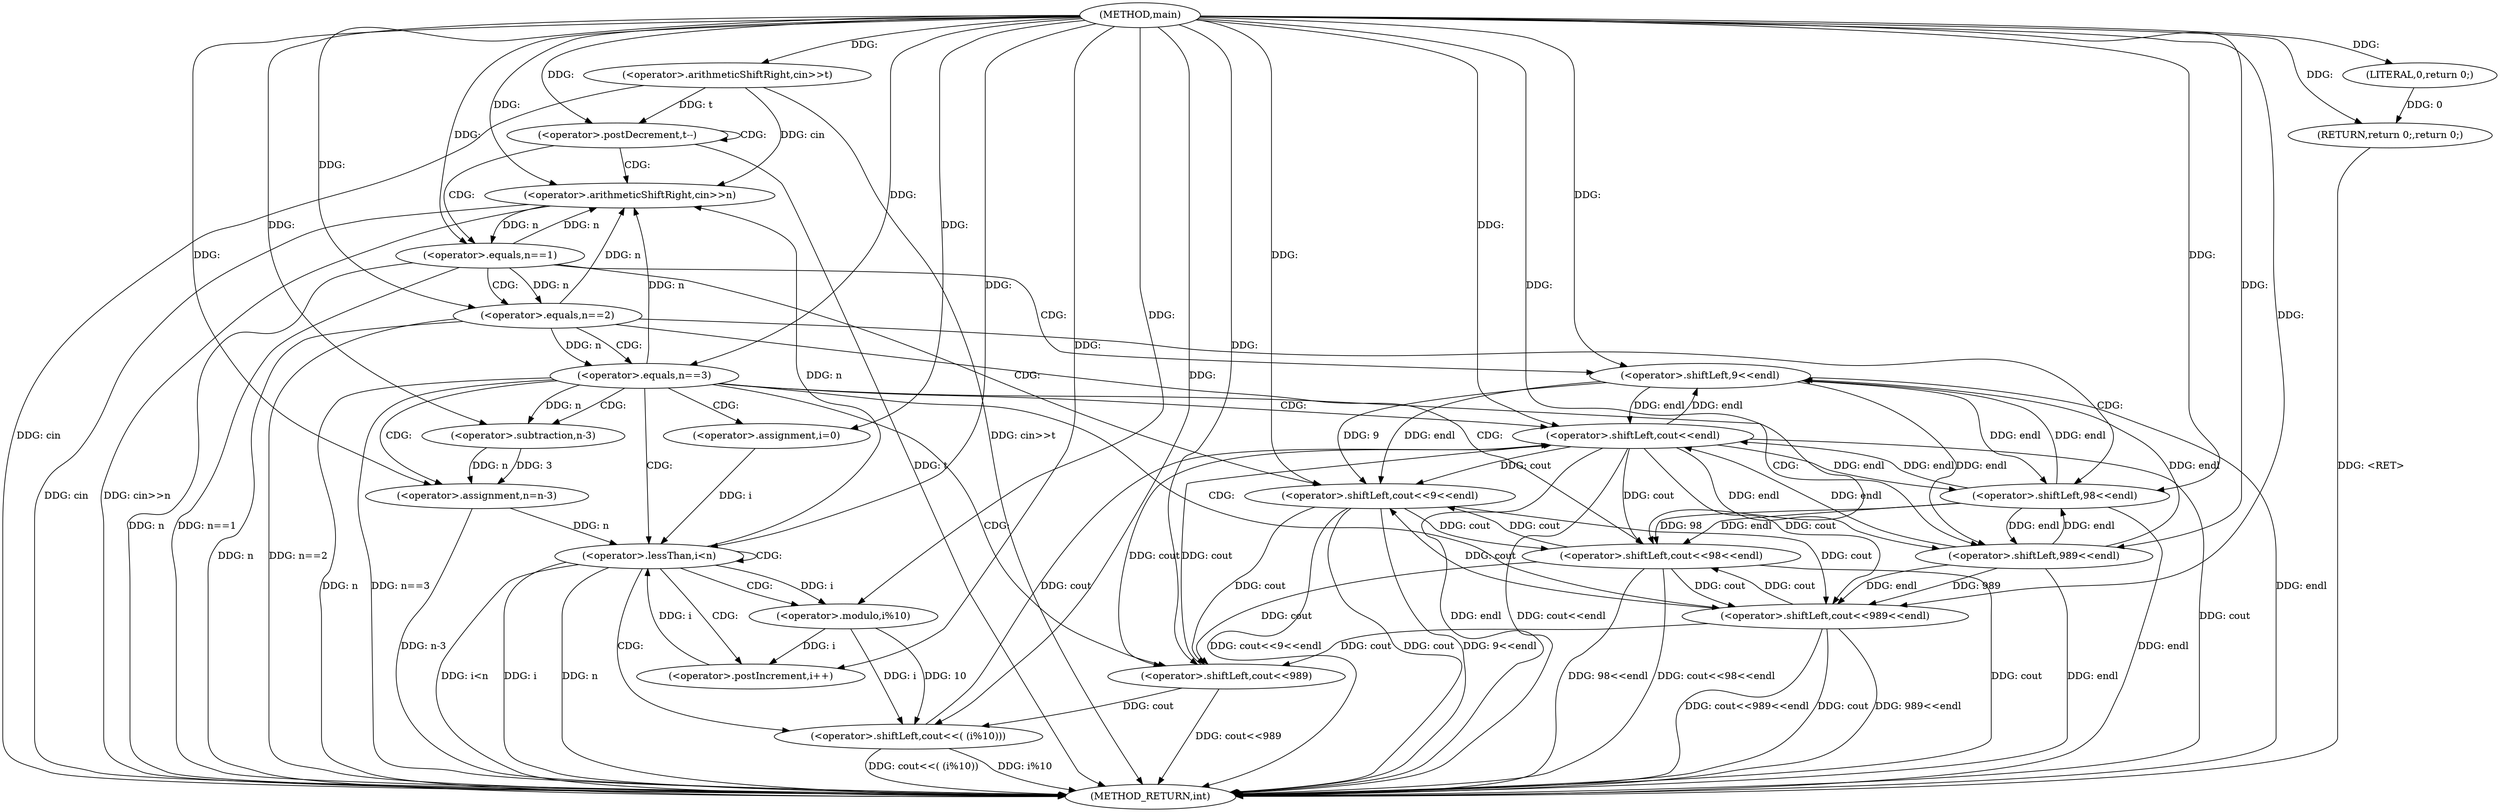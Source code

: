 digraph "main" {  
"1000101" [label = "(METHOD,main)" ]
"1000177" [label = "(METHOD_RETURN,int)" ]
"1000104" [label = "(<operator>.arithmeticShiftRight,cin>>t)" ]
"1000175" [label = "(RETURN,return 0;,return 0;)" ]
"1000108" [label = "(<operator>.postDecrement,t--)" ]
"1000176" [label = "(LITERAL,0,return 0;)" ]
"1000112" [label = "(<operator>.arithmeticShiftRight,cin>>n)" ]
"1000148" [label = "(<operator>.shiftLeft,cout<<989)" ]
"1000151" [label = "(<operator>.assignment,n=n-3)" ]
"1000172" [label = "(<operator>.shiftLeft,cout<<endl)" ]
"1000116" [label = "(<operator>.equals,n==1)" ]
"1000127" [label = "(<operator>.equals,n==2)" ]
"1000138" [label = "(<operator>.equals,n==3)" ]
"1000158" [label = "(<operator>.assignment,i=0)" ]
"1000161" [label = "(<operator>.lessThan,i<n)" ]
"1000164" [label = "(<operator>.postIncrement,i++)" ]
"1000120" [label = "(<operator>.shiftLeft,cout<<9<<endl)" ]
"1000131" [label = "(<operator>.shiftLeft,cout<<98<<endl)" ]
"1000142" [label = "(<operator>.shiftLeft,cout<<989<<endl)" ]
"1000153" [label = "(<operator>.subtraction,n-3)" ]
"1000167" [label = "(<operator>.shiftLeft,cout<<( (i%10)))" ]
"1000122" [label = "(<operator>.shiftLeft,9<<endl)" ]
"1000133" [label = "(<operator>.shiftLeft,98<<endl)" ]
"1000144" [label = "(<operator>.shiftLeft,989<<endl)" ]
"1000169" [label = "(<operator>.modulo,i%10)" ]
  "1000175" -> "1000177"  [ label = "DDG: <RET>"] 
  "1000104" -> "1000177"  [ label = "DDG: cin"] 
  "1000104" -> "1000177"  [ label = "DDG: cin>>t"] 
  "1000108" -> "1000177"  [ label = "DDG: t"] 
  "1000112" -> "1000177"  [ label = "DDG: cin"] 
  "1000112" -> "1000177"  [ label = "DDG: cin>>n"] 
  "1000116" -> "1000177"  [ label = "DDG: n"] 
  "1000116" -> "1000177"  [ label = "DDG: n==1"] 
  "1000127" -> "1000177"  [ label = "DDG: n"] 
  "1000127" -> "1000177"  [ label = "DDG: n==2"] 
  "1000138" -> "1000177"  [ label = "DDG: n"] 
  "1000138" -> "1000177"  [ label = "DDG: n==3"] 
  "1000148" -> "1000177"  [ label = "DDG: cout<<989"] 
  "1000151" -> "1000177"  [ label = "DDG: n-3"] 
  "1000161" -> "1000177"  [ label = "DDG: i"] 
  "1000161" -> "1000177"  [ label = "DDG: n"] 
  "1000161" -> "1000177"  [ label = "DDG: i<n"] 
  "1000172" -> "1000177"  [ label = "DDG: cout"] 
  "1000172" -> "1000177"  [ label = "DDG: endl"] 
  "1000172" -> "1000177"  [ label = "DDG: cout<<endl"] 
  "1000167" -> "1000177"  [ label = "DDG: i%10"] 
  "1000167" -> "1000177"  [ label = "DDG: cout<<( (i%10))"] 
  "1000142" -> "1000177"  [ label = "DDG: cout"] 
  "1000144" -> "1000177"  [ label = "DDG: endl"] 
  "1000142" -> "1000177"  [ label = "DDG: 989<<endl"] 
  "1000142" -> "1000177"  [ label = "DDG: cout<<989<<endl"] 
  "1000131" -> "1000177"  [ label = "DDG: cout"] 
  "1000133" -> "1000177"  [ label = "DDG: endl"] 
  "1000131" -> "1000177"  [ label = "DDG: 98<<endl"] 
  "1000131" -> "1000177"  [ label = "DDG: cout<<98<<endl"] 
  "1000120" -> "1000177"  [ label = "DDG: cout"] 
  "1000122" -> "1000177"  [ label = "DDG: endl"] 
  "1000120" -> "1000177"  [ label = "DDG: 9<<endl"] 
  "1000120" -> "1000177"  [ label = "DDG: cout<<9<<endl"] 
  "1000176" -> "1000175"  [ label = "DDG: 0"] 
  "1000101" -> "1000175"  [ label = "DDG: "] 
  "1000101" -> "1000104"  [ label = "DDG: "] 
  "1000101" -> "1000176"  [ label = "DDG: "] 
  "1000104" -> "1000108"  [ label = "DDG: t"] 
  "1000101" -> "1000108"  [ label = "DDG: "] 
  "1000153" -> "1000151"  [ label = "DDG: 3"] 
  "1000153" -> "1000151"  [ label = "DDG: n"] 
  "1000104" -> "1000112"  [ label = "DDG: cin"] 
  "1000101" -> "1000112"  [ label = "DDG: "] 
  "1000116" -> "1000112"  [ label = "DDG: n"] 
  "1000127" -> "1000112"  [ label = "DDG: n"] 
  "1000138" -> "1000112"  [ label = "DDG: n"] 
  "1000161" -> "1000112"  [ label = "DDG: n"] 
  "1000172" -> "1000148"  [ label = "DDG: cout"] 
  "1000142" -> "1000148"  [ label = "DDG: cout"] 
  "1000131" -> "1000148"  [ label = "DDG: cout"] 
  "1000120" -> "1000148"  [ label = "DDG: cout"] 
  "1000101" -> "1000148"  [ label = "DDG: "] 
  "1000101" -> "1000151"  [ label = "DDG: "] 
  "1000101" -> "1000158"  [ label = "DDG: "] 
  "1000148" -> "1000172"  [ label = "DDG: cout"] 
  "1000167" -> "1000172"  [ label = "DDG: cout"] 
  "1000101" -> "1000172"  [ label = "DDG: "] 
  "1000144" -> "1000172"  [ label = "DDG: endl"] 
  "1000133" -> "1000172"  [ label = "DDG: endl"] 
  "1000122" -> "1000172"  [ label = "DDG: endl"] 
  "1000112" -> "1000116"  [ label = "DDG: n"] 
  "1000101" -> "1000116"  [ label = "DDG: "] 
  "1000116" -> "1000127"  [ label = "DDG: n"] 
  "1000101" -> "1000127"  [ label = "DDG: "] 
  "1000127" -> "1000138"  [ label = "DDG: n"] 
  "1000101" -> "1000138"  [ label = "DDG: "] 
  "1000138" -> "1000153"  [ label = "DDG: n"] 
  "1000101" -> "1000153"  [ label = "DDG: "] 
  "1000158" -> "1000161"  [ label = "DDG: i"] 
  "1000164" -> "1000161"  [ label = "DDG: i"] 
  "1000101" -> "1000161"  [ label = "DDG: "] 
  "1000151" -> "1000161"  [ label = "DDG: n"] 
  "1000169" -> "1000164"  [ label = "DDG: i"] 
  "1000101" -> "1000164"  [ label = "DDG: "] 
  "1000172" -> "1000120"  [ label = "DDG: cout"] 
  "1000142" -> "1000120"  [ label = "DDG: cout"] 
  "1000131" -> "1000120"  [ label = "DDG: cout"] 
  "1000101" -> "1000120"  [ label = "DDG: "] 
  "1000122" -> "1000120"  [ label = "DDG: 9"] 
  "1000122" -> "1000120"  [ label = "DDG: endl"] 
  "1000172" -> "1000131"  [ label = "DDG: cout"] 
  "1000142" -> "1000131"  [ label = "DDG: cout"] 
  "1000120" -> "1000131"  [ label = "DDG: cout"] 
  "1000101" -> "1000131"  [ label = "DDG: "] 
  "1000133" -> "1000131"  [ label = "DDG: endl"] 
  "1000133" -> "1000131"  [ label = "DDG: 98"] 
  "1000172" -> "1000142"  [ label = "DDG: cout"] 
  "1000131" -> "1000142"  [ label = "DDG: cout"] 
  "1000120" -> "1000142"  [ label = "DDG: cout"] 
  "1000101" -> "1000142"  [ label = "DDG: "] 
  "1000144" -> "1000142"  [ label = "DDG: endl"] 
  "1000144" -> "1000142"  [ label = "DDG: 989"] 
  "1000148" -> "1000167"  [ label = "DDG: cout"] 
  "1000101" -> "1000167"  [ label = "DDG: "] 
  "1000169" -> "1000167"  [ label = "DDG: i"] 
  "1000169" -> "1000167"  [ label = "DDG: 10"] 
  "1000101" -> "1000122"  [ label = "DDG: "] 
  "1000172" -> "1000122"  [ label = "DDG: endl"] 
  "1000144" -> "1000122"  [ label = "DDG: endl"] 
  "1000133" -> "1000122"  [ label = "DDG: endl"] 
  "1000101" -> "1000133"  [ label = "DDG: "] 
  "1000172" -> "1000133"  [ label = "DDG: endl"] 
  "1000144" -> "1000133"  [ label = "DDG: endl"] 
  "1000122" -> "1000133"  [ label = "DDG: endl"] 
  "1000101" -> "1000144"  [ label = "DDG: "] 
  "1000172" -> "1000144"  [ label = "DDG: endl"] 
  "1000133" -> "1000144"  [ label = "DDG: endl"] 
  "1000122" -> "1000144"  [ label = "DDG: endl"] 
  "1000161" -> "1000169"  [ label = "DDG: i"] 
  "1000101" -> "1000169"  [ label = "DDG: "] 
  "1000108" -> "1000112"  [ label = "CDG: "] 
  "1000108" -> "1000116"  [ label = "CDG: "] 
  "1000108" -> "1000108"  [ label = "CDG: "] 
  "1000116" -> "1000127"  [ label = "CDG: "] 
  "1000116" -> "1000122"  [ label = "CDG: "] 
  "1000116" -> "1000120"  [ label = "CDG: "] 
  "1000127" -> "1000133"  [ label = "CDG: "] 
  "1000127" -> "1000131"  [ label = "CDG: "] 
  "1000127" -> "1000138"  [ label = "CDG: "] 
  "1000138" -> "1000153"  [ label = "CDG: "] 
  "1000138" -> "1000142"  [ label = "CDG: "] 
  "1000138" -> "1000161"  [ label = "CDG: "] 
  "1000138" -> "1000148"  [ label = "CDG: "] 
  "1000138" -> "1000144"  [ label = "CDG: "] 
  "1000138" -> "1000172"  [ label = "CDG: "] 
  "1000138" -> "1000158"  [ label = "CDG: "] 
  "1000138" -> "1000151"  [ label = "CDG: "] 
  "1000161" -> "1000164"  [ label = "CDG: "] 
  "1000161" -> "1000161"  [ label = "CDG: "] 
  "1000161" -> "1000169"  [ label = "CDG: "] 
  "1000161" -> "1000167"  [ label = "CDG: "] 
}
